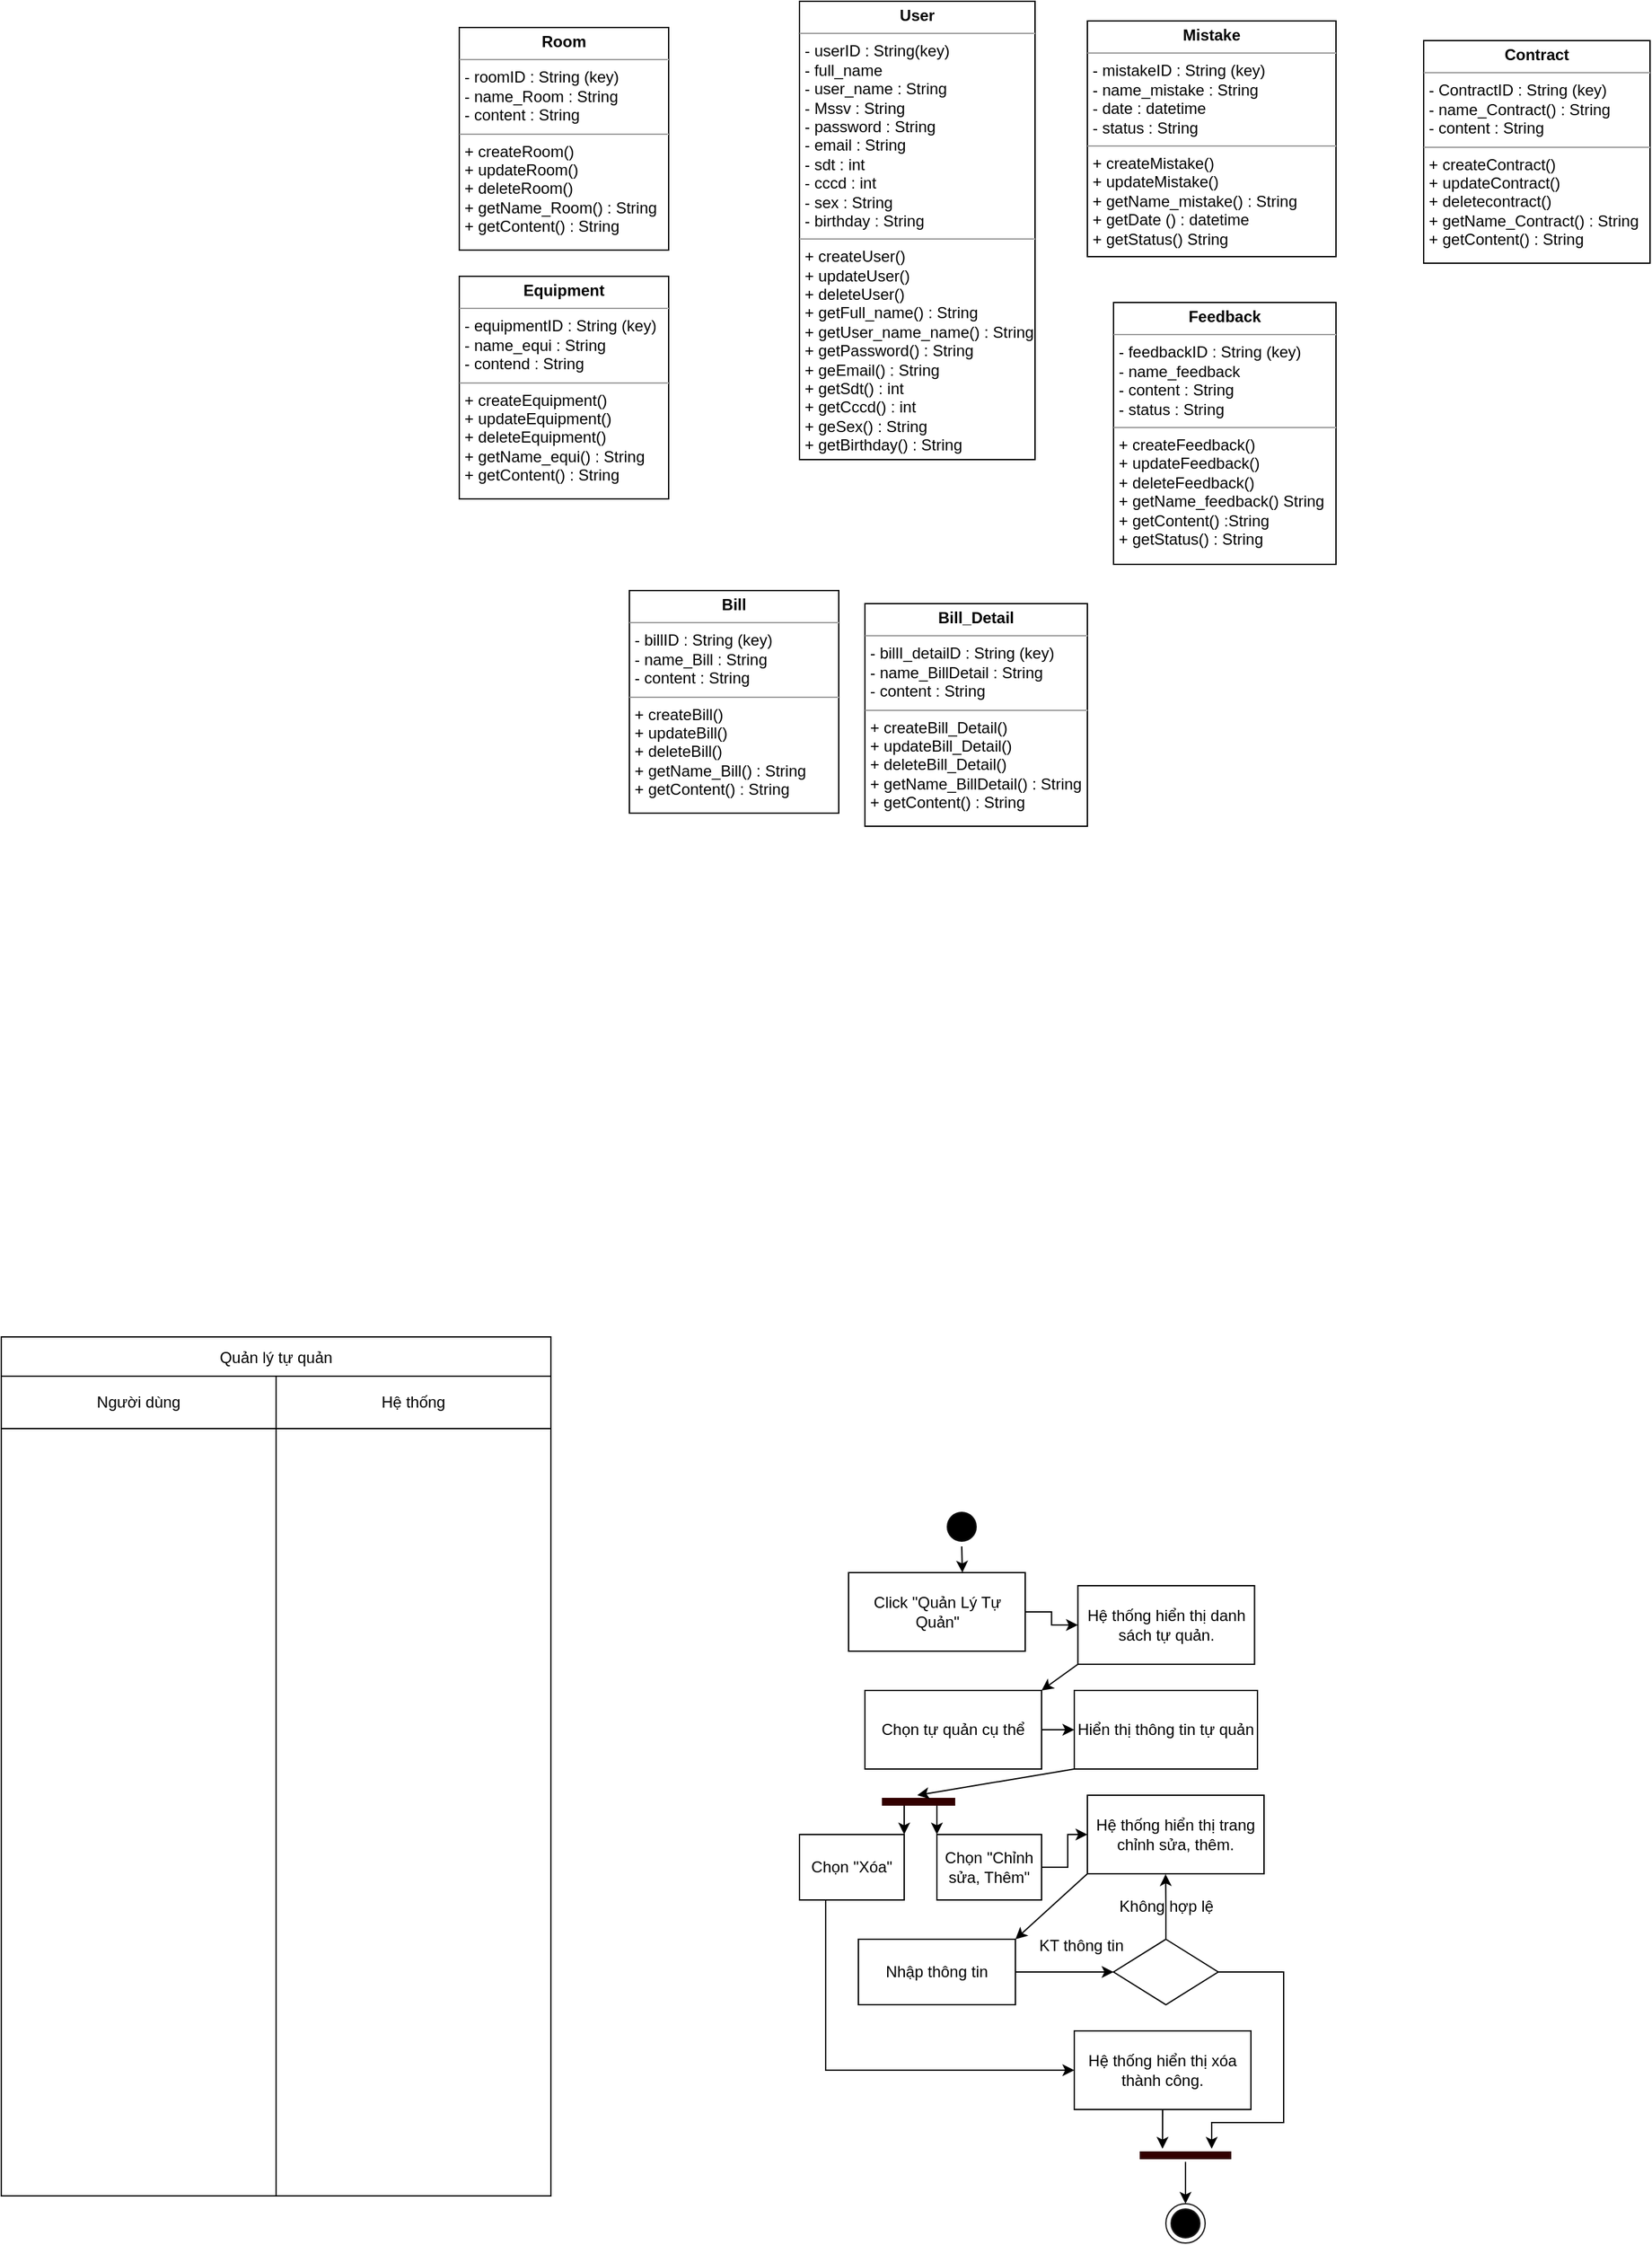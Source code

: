 <mxfile version="22.1.16" type="github">
  <diagram name="Trang-1" id="ub4iE0CZ1Mp9VNyecoae">
    <mxGraphModel dx="2345" dy="705" grid="1" gridSize="10" guides="1" tooltips="1" connect="1" arrows="1" fold="1" page="1" pageScale="1" pageWidth="827" pageHeight="1169" math="0" shadow="0">
      <root>
        <mxCell id="0" />
        <mxCell id="1" parent="0" />
        <mxCell id="cA_QavERVGoHL_NmuGd5-44" style="edgeStyle=orthogonalEdgeStyle;rounded=0;orthogonalLoop=1;jettySize=auto;html=1;exitX=1;exitY=0.5;exitDx=0;exitDy=0;entryX=0.5;entryY=0;entryDx=0;entryDy=0;" parent="1" edge="1">
          <mxGeometry relative="1" as="geometry">
            <mxPoint x="460" y="1675" as="sourcePoint" />
          </mxGeometry>
        </mxCell>
        <mxCell id="cA_QavERVGoHL_NmuGd5-60" value="&lt;p style=&quot;margin:0px;margin-top:4px;text-align:center;&quot;&gt;&lt;b&gt;User&lt;/b&gt;&lt;/p&gt;&lt;hr size=&quot;1&quot;&gt;&lt;p style=&quot;margin:0px;margin-left:4px;&quot;&gt;- userID : String(key)&lt;/p&gt;&lt;p style=&quot;margin:0px;margin-left:4px;&quot;&gt;- full_name&lt;/p&gt;&lt;p style=&quot;margin:0px;margin-left:4px;&quot;&gt;- user_name : String&lt;/p&gt;&lt;p style=&quot;margin:0px;margin-left:4px;&quot;&gt;- Mssv : String&lt;/p&gt;&lt;p style=&quot;margin:0px;margin-left:4px;&quot;&gt;- password : String&lt;/p&gt;&lt;p style=&quot;margin:0px;margin-left:4px;&quot;&gt;- email : String&lt;/p&gt;&lt;p style=&quot;margin:0px;margin-left:4px;&quot;&gt;- sdt : int&lt;/p&gt;&lt;p style=&quot;margin:0px;margin-left:4px;&quot;&gt;- cccd : int&lt;/p&gt;&lt;p style=&quot;margin:0px;margin-left:4px;&quot;&gt;- sex : String&lt;/p&gt;&lt;p style=&quot;margin:0px;margin-left:4px;&quot;&gt;- birthday : String&lt;/p&gt;&lt;hr size=&quot;1&quot;&gt;&lt;p style=&quot;margin:0px;margin-left:4px;&quot;&gt;+ createUser()&amp;nbsp;&lt;/p&gt;&lt;p style=&quot;margin:0px;margin-left:4px;&quot;&gt;+ updateUser()&lt;/p&gt;&lt;p style=&quot;margin:0px;margin-left:4px;&quot;&gt;+ deleteUser()&lt;/p&gt;&lt;p style=&quot;margin:0px;margin-left:4px;&quot;&gt;+ getFull_name() : String&lt;/p&gt;&lt;p style=&quot;border-color: var(--border-color); margin: 0px 0px 0px 4px;&quot;&gt;+ getUser_name_name() : String&lt;/p&gt;&lt;p style=&quot;border-color: var(--border-color); margin: 0px 0px 0px 4px;&quot;&gt;+ getPassword() : String&lt;/p&gt;&lt;p style=&quot;border-color: var(--border-color); margin: 0px 0px 0px 4px;&quot;&gt;+ geEmail() : String&lt;/p&gt;&lt;p style=&quot;border-color: var(--border-color); margin: 0px 0px 0px 4px;&quot;&gt;+ getSdt() : int&lt;/p&gt;&lt;p style=&quot;border-color: var(--border-color); margin: 0px 0px 0px 4px;&quot;&gt;+ getCccd() : int&lt;/p&gt;&lt;p style=&quot;border-color: var(--border-color); margin: 0px 0px 0px 4px;&quot;&gt;+ geSex() : String&lt;/p&gt;&lt;p style=&quot;border-color: var(--border-color); margin: 0px 0px 0px 4px;&quot;&gt;+ getBirthday() : String&lt;/p&gt;&lt;p style=&quot;border-color: var(--border-color); margin: 0px 0px 0px 4px;&quot;&gt;&lt;br&gt;&lt;/p&gt;" style="verticalAlign=top;align=left;overflow=fill;fontSize=12;fontFamily=Helvetica;html=1;whiteSpace=wrap;" parent="1" vertex="1">
          <mxGeometry x="350" y="690" width="180" height="350" as="geometry" />
        </mxCell>
        <mxCell id="cA_QavERVGoHL_NmuGd5-61" value="&lt;p style=&quot;margin:0px;margin-top:4px;text-align:center;&quot;&gt;&lt;b&gt;Mistake&lt;/b&gt;&lt;/p&gt;&lt;hr size=&quot;1&quot;&gt;&lt;p style=&quot;margin:0px;margin-left:4px;&quot;&gt;- mistakeID : String (key)&lt;/p&gt;&lt;p style=&quot;margin:0px;margin-left:4px;&quot;&gt;- name_mistake : String&lt;/p&gt;&lt;p style=&quot;margin:0px;margin-left:4px;&quot;&gt;- date : datetime&lt;/p&gt;&lt;p style=&quot;margin:0px;margin-left:4px;&quot;&gt;- status : String&lt;/p&gt;&lt;hr size=&quot;1&quot;&gt;&lt;p style=&quot;margin:0px;margin-left:4px;&quot;&gt;+ createMistake()&lt;/p&gt;&lt;p style=&quot;margin:0px;margin-left:4px;&quot;&gt;+ updateMistake()&lt;/p&gt;&lt;p style=&quot;margin:0px;margin-left:4px;&quot;&gt;+ getName_mistake() : String&lt;/p&gt;&lt;p style=&quot;margin:0px;margin-left:4px;&quot;&gt;+ getDate () : datetime&lt;/p&gt;&lt;p style=&quot;margin:0px;margin-left:4px;&quot;&gt;+ getStatus() String&lt;/p&gt;" style="verticalAlign=top;align=left;overflow=fill;fontSize=12;fontFamily=Helvetica;html=1;whiteSpace=wrap;" parent="1" vertex="1">
          <mxGeometry x="570" y="705" width="190" height="180" as="geometry" />
        </mxCell>
        <mxCell id="crh41KeEDs_YtKikNC4b-1" value="&lt;p style=&quot;margin:0px;margin-top:4px;text-align:center;&quot;&gt;&lt;b&gt;Feedback&lt;/b&gt;&lt;/p&gt;&lt;hr size=&quot;1&quot;&gt;&lt;p style=&quot;margin:0px;margin-left:4px;&quot;&gt;- feedbackID : String (key)&lt;/p&gt;&lt;p style=&quot;margin:0px;margin-left:4px;&quot;&gt;- name_feedback&lt;/p&gt;&lt;p style=&quot;margin:0px;margin-left:4px;&quot;&gt;- content : String&lt;/p&gt;&lt;p style=&quot;margin:0px;margin-left:4px;&quot;&gt;- status : String&lt;/p&gt;&lt;hr size=&quot;1&quot;&gt;&lt;p style=&quot;margin:0px;margin-left:4px;&quot;&gt;+ createFeedback()&lt;/p&gt;&lt;p style=&quot;margin:0px;margin-left:4px;&quot;&gt;+ updateFeedback()&lt;/p&gt;&lt;p style=&quot;margin:0px;margin-left:4px;&quot;&gt;+ deleteFeedback()&lt;/p&gt;&lt;p style=&quot;margin:0px;margin-left:4px;&quot;&gt;+ getName_feedback() String&lt;/p&gt;&lt;p style=&quot;margin:0px;margin-left:4px;&quot;&gt;+ getContent() :String&lt;/p&gt;&lt;p style=&quot;margin:0px;margin-left:4px;&quot;&gt;+ getStatus() : String&lt;/p&gt;" style="verticalAlign=top;align=left;overflow=fill;fontSize=12;fontFamily=Helvetica;html=1;whiteSpace=wrap;" parent="1" vertex="1">
          <mxGeometry x="590" y="920" width="170" height="200" as="geometry" />
        </mxCell>
        <mxCell id="crh41KeEDs_YtKikNC4b-2" value="&lt;p style=&quot;margin:0px;margin-top:4px;text-align:center;&quot;&gt;&lt;b&gt;Room&lt;/b&gt;&lt;/p&gt;&lt;hr size=&quot;1&quot;&gt;&lt;p style=&quot;margin:0px;margin-left:4px;&quot;&gt;- roomID : String (key)&lt;/p&gt;&lt;p style=&quot;margin:0px;margin-left:4px;&quot;&gt;- name_Room : String&lt;/p&gt;&lt;p style=&quot;margin:0px;margin-left:4px;&quot;&gt;- content : String&lt;/p&gt;&lt;hr size=&quot;1&quot;&gt;&lt;p style=&quot;margin:0px;margin-left:4px;&quot;&gt;+ createRoom()&lt;/p&gt;&lt;p style=&quot;margin:0px;margin-left:4px;&quot;&gt;+ updateRoom()&lt;/p&gt;&lt;p style=&quot;margin:0px;margin-left:4px;&quot;&gt;+ deleteRoom()&lt;/p&gt;&lt;p style=&quot;margin:0px;margin-left:4px;&quot;&gt;+ getName_Room() : String&lt;/p&gt;&lt;p style=&quot;margin:0px;margin-left:4px;&quot;&gt;+ getContent() : String&lt;/p&gt;" style="verticalAlign=top;align=left;overflow=fill;fontSize=12;fontFamily=Helvetica;html=1;whiteSpace=wrap;" parent="1" vertex="1">
          <mxGeometry x="90" y="710" width="160" height="170" as="geometry" />
        </mxCell>
        <mxCell id="crh41KeEDs_YtKikNC4b-3" value="&lt;p style=&quot;margin:0px;margin-top:4px;text-align:center;&quot;&gt;&lt;b&gt;Equipment&lt;/b&gt;&lt;br&gt;&lt;/p&gt;&lt;hr size=&quot;1&quot;&gt;&lt;p style=&quot;margin:0px;margin-left:4px;&quot;&gt;- equipmentID : String (key)&lt;/p&gt;&lt;p style=&quot;margin:0px;margin-left:4px;&quot;&gt;- name_equi : String&lt;/p&gt;&lt;p style=&quot;margin:0px;margin-left:4px;&quot;&gt;- contend : String&lt;/p&gt;&lt;hr size=&quot;1&quot;&gt;&lt;p style=&quot;margin:0px;margin-left:4px;&quot;&gt;+ createEquipment()&lt;/p&gt;&lt;p style=&quot;margin:0px;margin-left:4px;&quot;&gt;+ updateEquipment()&lt;/p&gt;&lt;p style=&quot;margin:0px;margin-left:4px;&quot;&gt;+ deleteEquipment()&lt;/p&gt;&lt;p style=&quot;margin:0px;margin-left:4px;&quot;&gt;+ getName_equi() : String&lt;/p&gt;&lt;p style=&quot;margin:0px;margin-left:4px;&quot;&gt;+ getContent() : String&lt;/p&gt;" style="verticalAlign=top;align=left;overflow=fill;fontSize=12;fontFamily=Helvetica;html=1;whiteSpace=wrap;" parent="1" vertex="1">
          <mxGeometry x="90" y="900" width="160" height="170" as="geometry" />
        </mxCell>
        <mxCell id="crh41KeEDs_YtKikNC4b-4" value="&lt;p style=&quot;margin:0px;margin-top:4px;text-align:center;&quot;&gt;&lt;b&gt;Contract&lt;/b&gt;&lt;/p&gt;&lt;hr size=&quot;1&quot;&gt;&lt;p style=&quot;margin:0px;margin-left:4px;&quot;&gt;- ContractID : String (key)&lt;/p&gt;&lt;p style=&quot;margin:0px;margin-left:4px;&quot;&gt;- name_Contract() : String&lt;/p&gt;&lt;p style=&quot;margin:0px;margin-left:4px;&quot;&gt;- content : String&lt;/p&gt;&lt;hr size=&quot;1&quot;&gt;&lt;p style=&quot;margin:0px;margin-left:4px;&quot;&gt;+ createContract()&lt;/p&gt;&lt;p style=&quot;margin:0px;margin-left:4px;&quot;&gt;+ updateContract()&lt;/p&gt;&lt;p style=&quot;margin:0px;margin-left:4px;&quot;&gt;+ deletecontract()&lt;/p&gt;&lt;p style=&quot;margin:0px;margin-left:4px;&quot;&gt;+ getName_Contract() : String&lt;/p&gt;&lt;p style=&quot;margin:0px;margin-left:4px;&quot;&gt;+ getContent() : String&lt;/p&gt;" style="verticalAlign=top;align=left;overflow=fill;fontSize=12;fontFamily=Helvetica;html=1;whiteSpace=wrap;" parent="1" vertex="1">
          <mxGeometry x="827" y="720" width="173" height="170" as="geometry" />
        </mxCell>
        <mxCell id="crh41KeEDs_YtKikNC4b-5" value="&lt;p style=&quot;margin:0px;margin-top:4px;text-align:center;&quot;&gt;&lt;b&gt;Bill&lt;/b&gt;&lt;/p&gt;&lt;hr size=&quot;1&quot;&gt;&lt;p style=&quot;margin:0px;margin-left:4px;&quot;&gt;- billID : String (key)&lt;/p&gt;&lt;p style=&quot;margin:0px;margin-left:4px;&quot;&gt;- name_Bill : String&lt;/p&gt;&lt;p style=&quot;margin:0px;margin-left:4px;&quot;&gt;- content : String&lt;/p&gt;&lt;hr size=&quot;1&quot;&gt;&lt;p style=&quot;margin:0px;margin-left:4px;&quot;&gt;+ createBill()&lt;/p&gt;&lt;p style=&quot;margin:0px;margin-left:4px;&quot;&gt;+ updateBill()&lt;/p&gt;&lt;p style=&quot;margin:0px;margin-left:4px;&quot;&gt;+ deleteBill()&lt;/p&gt;&lt;p style=&quot;margin:0px;margin-left:4px;&quot;&gt;+ getName_Bill() : String&lt;/p&gt;&lt;p style=&quot;margin:0px;margin-left:4px;&quot;&gt;+ getContent() : String&lt;/p&gt;" style="verticalAlign=top;align=left;overflow=fill;fontSize=12;fontFamily=Helvetica;html=1;whiteSpace=wrap;" parent="1" vertex="1">
          <mxGeometry x="220" y="1140" width="160" height="170" as="geometry" />
        </mxCell>
        <mxCell id="crh41KeEDs_YtKikNC4b-6" value="&lt;p style=&quot;margin:0px;margin-top:4px;text-align:center;&quot;&gt;&lt;b&gt;Bill_Detail&lt;/b&gt;&lt;/p&gt;&lt;hr size=&quot;1&quot;&gt;&lt;p style=&quot;margin:0px;margin-left:4px;&quot;&gt;- billI_detailD : String (key)&lt;/p&gt;&lt;p style=&quot;margin:0px;margin-left:4px;&quot;&gt;- name_BillDetail : String&lt;/p&gt;&lt;p style=&quot;margin:0px;margin-left:4px;&quot;&gt;- content : String&lt;/p&gt;&lt;hr size=&quot;1&quot;&gt;&lt;p style=&quot;margin:0px;margin-left:4px;&quot;&gt;+ createBill_Detail()&lt;/p&gt;&lt;p style=&quot;margin:0px;margin-left:4px;&quot;&gt;+ updateBill_Detail()&lt;/p&gt;&lt;p style=&quot;margin:0px;margin-left:4px;&quot;&gt;+ deleteBill_Detail()&lt;/p&gt;&lt;p style=&quot;margin:0px;margin-left:4px;&quot;&gt;+ getName_BillDetail() : String&lt;/p&gt;&lt;p style=&quot;margin:0px;margin-left:4px;&quot;&gt;+ getContent() : String&lt;/p&gt;" style="verticalAlign=top;align=left;overflow=fill;fontSize=12;fontFamily=Helvetica;html=1;whiteSpace=wrap;" parent="1" vertex="1">
          <mxGeometry x="400" y="1150" width="170" height="170" as="geometry" />
        </mxCell>
        <mxCell id="crh41KeEDs_YtKikNC4b-7" value="Quản lý tự quản" style="shape=table;startSize=30;container=1;collapsible=0;childLayout=tableLayout;" parent="1" vertex="1">
          <mxGeometry x="-260" y="1710" width="420" height="656" as="geometry" />
        </mxCell>
        <mxCell id="crh41KeEDs_YtKikNC4b-8" value="" style="shape=tableRow;horizontal=0;startSize=0;swimlaneHead=0;swimlaneBody=0;strokeColor=inherit;top=0;left=0;bottom=0;right=0;collapsible=0;dropTarget=0;fillColor=none;points=[[0,0.5],[1,0.5]];portConstraint=eastwest;" parent="crh41KeEDs_YtKikNC4b-7" vertex="1">
          <mxGeometry y="30" width="420" height="40" as="geometry" />
        </mxCell>
        <mxCell id="crh41KeEDs_YtKikNC4b-9" value="Người dùng" style="shape=partialRectangle;html=1;whiteSpace=wrap;connectable=0;strokeColor=inherit;overflow=hidden;fillColor=none;top=0;left=0;bottom=0;right=0;pointerEvents=1;" parent="crh41KeEDs_YtKikNC4b-8" vertex="1">
          <mxGeometry width="210" height="40" as="geometry">
            <mxRectangle width="210" height="40" as="alternateBounds" />
          </mxGeometry>
        </mxCell>
        <mxCell id="crh41KeEDs_YtKikNC4b-10" value="Hệ thống" style="shape=partialRectangle;html=1;whiteSpace=wrap;connectable=0;strokeColor=inherit;overflow=hidden;fillColor=none;top=0;left=0;bottom=0;right=0;pointerEvents=1;" parent="crh41KeEDs_YtKikNC4b-8" vertex="1">
          <mxGeometry x="210" width="210" height="40" as="geometry">
            <mxRectangle width="210" height="40" as="alternateBounds" />
          </mxGeometry>
        </mxCell>
        <mxCell id="crh41KeEDs_YtKikNC4b-11" value="" style="shape=tableRow;horizontal=0;startSize=0;swimlaneHead=0;swimlaneBody=0;strokeColor=inherit;top=0;left=0;bottom=0;right=0;collapsible=0;dropTarget=0;fillColor=none;points=[[0,0.5],[1,0.5]];portConstraint=eastwest;" parent="crh41KeEDs_YtKikNC4b-7" vertex="1">
          <mxGeometry y="70" width="420" height="586" as="geometry" />
        </mxCell>
        <mxCell id="crh41KeEDs_YtKikNC4b-12" value="" style="shape=partialRectangle;html=1;whiteSpace=wrap;connectable=0;strokeColor=inherit;overflow=hidden;fillColor=none;top=0;left=0;bottom=0;right=0;pointerEvents=1;" parent="crh41KeEDs_YtKikNC4b-11" vertex="1">
          <mxGeometry width="210" height="586" as="geometry">
            <mxRectangle width="210" height="586" as="alternateBounds" />
          </mxGeometry>
        </mxCell>
        <mxCell id="crh41KeEDs_YtKikNC4b-13" value="" style="shape=partialRectangle;html=1;whiteSpace=wrap;connectable=0;strokeColor=inherit;overflow=hidden;fillColor=none;top=0;left=0;bottom=0;right=0;pointerEvents=1;" parent="crh41KeEDs_YtKikNC4b-11" vertex="1">
          <mxGeometry x="210" width="210" height="586" as="geometry">
            <mxRectangle width="210" height="586" as="alternateBounds" />
          </mxGeometry>
        </mxCell>
        <mxCell id="crh41KeEDs_YtKikNC4b-14" value="" style="ellipse;html=1;shape=endState;fillColor=#000000;strokeColor=#1f1e1e;" parent="1" vertex="1">
          <mxGeometry x="630" y="2372" width="30" height="30" as="geometry" />
        </mxCell>
        <mxCell id="crh41KeEDs_YtKikNC4b-69" style="edgeStyle=orthogonalEdgeStyle;rounded=0;orthogonalLoop=1;jettySize=auto;html=1;exitX=0.5;exitY=1;exitDx=0;exitDy=0;" parent="1" source="crh41KeEDs_YtKikNC4b-15" edge="1">
          <mxGeometry relative="1" as="geometry">
            <mxPoint x="474.471" y="1890" as="targetPoint" />
          </mxGeometry>
        </mxCell>
        <mxCell id="crh41KeEDs_YtKikNC4b-15" value="" style="ellipse;html=1;shape=startState;fillColor=#000000;strokeColor=#121212;" parent="1" vertex="1">
          <mxGeometry x="459" y="1840" width="30" height="30" as="geometry" />
        </mxCell>
        <mxCell id="crh41KeEDs_YtKikNC4b-29" style="edgeStyle=orthogonalEdgeStyle;rounded=0;orthogonalLoop=1;jettySize=auto;html=1;exitX=1;exitY=0.5;exitDx=0;exitDy=0;entryX=0;entryY=0.5;entryDx=0;entryDy=0;" parent="1" source="crh41KeEDs_YtKikNC4b-17" target="crh41KeEDs_YtKikNC4b-20" edge="1">
          <mxGeometry relative="1" as="geometry" />
        </mxCell>
        <mxCell id="crh41KeEDs_YtKikNC4b-17" value="Click &quot;Quản Lý Tự Quản&quot;" style="rounded=0;whiteSpace=wrap;html=1;" parent="1" vertex="1">
          <mxGeometry x="387.5" y="1890" width="135" height="60" as="geometry" />
        </mxCell>
        <mxCell id="crh41KeEDs_YtKikNC4b-98" style="rounded=0;orthogonalLoop=1;jettySize=auto;html=1;exitX=0;exitY=1;exitDx=0;exitDy=0;entryX=1;entryY=0;entryDx=0;entryDy=0;" parent="1" source="crh41KeEDs_YtKikNC4b-20" target="crh41KeEDs_YtKikNC4b-70" edge="1">
          <mxGeometry relative="1" as="geometry" />
        </mxCell>
        <mxCell id="crh41KeEDs_YtKikNC4b-20" value="Hệ thống hiển thị danh sách tự quản." style="rounded=0;whiteSpace=wrap;html=1;" parent="1" vertex="1">
          <mxGeometry x="562.75" y="1900" width="135" height="60" as="geometry" />
        </mxCell>
        <mxCell id="crh41KeEDs_YtKikNC4b-85" style="edgeStyle=orthogonalEdgeStyle;rounded=0;orthogonalLoop=1;jettySize=auto;html=1;exitX=1;exitY=0.5;exitDx=0;exitDy=0;entryX=0;entryY=0.5;entryDx=0;entryDy=0;" parent="1" source="crh41KeEDs_YtKikNC4b-50" target="crh41KeEDs_YtKikNC4b-55" edge="1">
          <mxGeometry relative="1" as="geometry" />
        </mxCell>
        <mxCell id="crh41KeEDs_YtKikNC4b-50" value="Chọn &quot;Chỉnh sửa, Thêm&quot;" style="rounded=0;whiteSpace=wrap;html=1;" parent="1" vertex="1">
          <mxGeometry x="455" y="2090" width="80" height="50" as="geometry" />
        </mxCell>
        <mxCell id="crh41KeEDs_YtKikNC4b-58" style="rounded=0;orthogonalLoop=1;jettySize=auto;html=1;exitX=0;exitY=1;exitDx=0;exitDy=0;entryX=1;entryY=0;entryDx=0;entryDy=0;" parent="1" source="crh41KeEDs_YtKikNC4b-55" target="crh41KeEDs_YtKikNC4b-57" edge="1">
          <mxGeometry relative="1" as="geometry" />
        </mxCell>
        <mxCell id="crh41KeEDs_YtKikNC4b-55" value="Hệ thống hiển thị trang chỉnh sửa, thêm." style="rounded=0;whiteSpace=wrap;html=1;" parent="1" vertex="1">
          <mxGeometry x="570" y="2060" width="135" height="60" as="geometry" />
        </mxCell>
        <mxCell id="crh41KeEDs_YtKikNC4b-57" value="Nhập thông tin" style="rounded=0;whiteSpace=wrap;html=1;" parent="1" vertex="1">
          <mxGeometry x="395" y="2170" width="120" height="50" as="geometry" />
        </mxCell>
        <mxCell id="crh41KeEDs_YtKikNC4b-59" value="" style="rhombus;whiteSpace=wrap;html=1;" parent="1" vertex="1">
          <mxGeometry x="590" y="2170" width="80" height="50" as="geometry" />
        </mxCell>
        <mxCell id="crh41KeEDs_YtKikNC4b-60" style="edgeStyle=orthogonalEdgeStyle;rounded=0;orthogonalLoop=1;jettySize=auto;html=1;exitX=1;exitY=0.5;exitDx=0;exitDy=0;entryX=0;entryY=0.5;entryDx=0;entryDy=0;" parent="1" source="crh41KeEDs_YtKikNC4b-57" target="crh41KeEDs_YtKikNC4b-59" edge="1">
          <mxGeometry relative="1" as="geometry" />
        </mxCell>
        <mxCell id="crh41KeEDs_YtKikNC4b-61" value="KT thông tin" style="text;html=1;align=center;verticalAlign=middle;resizable=0;points=[];autosize=1;strokeColor=none;fillColor=none;" parent="1" vertex="1">
          <mxGeometry x="520" y="2160" width="90" height="30" as="geometry" />
        </mxCell>
        <mxCell id="crh41KeEDs_YtKikNC4b-63" value="Không hợp lệ" style="text;html=1;align=center;verticalAlign=middle;resizable=0;points=[];autosize=1;strokeColor=none;fillColor=none;" parent="1" vertex="1">
          <mxGeometry x="580" y="2130" width="100" height="30" as="geometry" />
        </mxCell>
        <mxCell id="crh41KeEDs_YtKikNC4b-64" style="edgeStyle=orthogonalEdgeStyle;rounded=0;orthogonalLoop=1;jettySize=auto;html=1;exitX=0.5;exitY=0;exitDx=0;exitDy=0;entryX=0.443;entryY=1.005;entryDx=0;entryDy=0;entryPerimeter=0;" parent="1" source="crh41KeEDs_YtKikNC4b-59" target="crh41KeEDs_YtKikNC4b-55" edge="1">
          <mxGeometry relative="1" as="geometry" />
        </mxCell>
        <mxCell id="crh41KeEDs_YtKikNC4b-97" style="edgeStyle=orthogonalEdgeStyle;rounded=0;orthogonalLoop=1;jettySize=auto;html=1;exitX=1;exitY=0.5;exitDx=0;exitDy=0;entryX=0;entryY=0.5;entryDx=0;entryDy=0;" parent="1" source="crh41KeEDs_YtKikNC4b-70" target="crh41KeEDs_YtKikNC4b-71" edge="1">
          <mxGeometry relative="1" as="geometry" />
        </mxCell>
        <mxCell id="crh41KeEDs_YtKikNC4b-70" value="Chọn tự quản cụ thể" style="rounded=0;whiteSpace=wrap;html=1;" parent="1" vertex="1">
          <mxGeometry x="400" y="1980" width="135" height="60" as="geometry" />
        </mxCell>
        <mxCell id="crh41KeEDs_YtKikNC4b-71" value="Hiển thị thông tin tự quản" style="rounded=0;whiteSpace=wrap;html=1;" parent="1" vertex="1">
          <mxGeometry x="560" y="1980" width="140" height="60" as="geometry" />
        </mxCell>
        <mxCell id="crh41KeEDs_YtKikNC4b-87" style="edgeStyle=orthogonalEdgeStyle;rounded=0;orthogonalLoop=1;jettySize=auto;html=1;exitX=0.25;exitY=1;exitDx=0;exitDy=0;entryX=0;entryY=0.5;entryDx=0;entryDy=0;" parent="1" source="crh41KeEDs_YtKikNC4b-72" target="crh41KeEDs_YtKikNC4b-86" edge="1">
          <mxGeometry relative="1" as="geometry" />
        </mxCell>
        <mxCell id="crh41KeEDs_YtKikNC4b-72" value="Chọn &quot;Xóa&quot;" style="rounded=0;whiteSpace=wrap;html=1;" parent="1" vertex="1">
          <mxGeometry x="350" y="2090" width="80" height="50" as="geometry" />
        </mxCell>
        <mxCell id="crh41KeEDs_YtKikNC4b-83" style="edgeStyle=orthogonalEdgeStyle;rounded=0;orthogonalLoop=1;jettySize=auto;html=1;exitX=0.25;exitY=0.5;exitDx=0;exitDy=0;exitPerimeter=0;entryX=1;entryY=0;entryDx=0;entryDy=0;" parent="1" source="crh41KeEDs_YtKikNC4b-74" target="crh41KeEDs_YtKikNC4b-72" edge="1">
          <mxGeometry relative="1" as="geometry" />
        </mxCell>
        <mxCell id="crh41KeEDs_YtKikNC4b-84" style="edgeStyle=orthogonalEdgeStyle;rounded=0;orthogonalLoop=1;jettySize=auto;html=1;exitX=0.75;exitY=0.5;exitDx=0;exitDy=0;exitPerimeter=0;entryX=0;entryY=0;entryDx=0;entryDy=0;" parent="1" source="crh41KeEDs_YtKikNC4b-74" target="crh41KeEDs_YtKikNC4b-50" edge="1">
          <mxGeometry relative="1" as="geometry" />
        </mxCell>
        <mxCell id="crh41KeEDs_YtKikNC4b-74" value="" style="shape=line;html=1;strokeWidth=6;strokeColor=#330000;" parent="1" vertex="1">
          <mxGeometry x="413" y="2060" width="56" height="10" as="geometry" />
        </mxCell>
        <mxCell id="crh41KeEDs_YtKikNC4b-77" style="rounded=0;orthogonalLoop=1;jettySize=auto;html=1;exitX=0;exitY=1;exitDx=0;exitDy=0;" parent="1" source="crh41KeEDs_YtKikNC4b-71" edge="1">
          <mxGeometry relative="1" as="geometry">
            <mxPoint x="440" y="2060" as="targetPoint" />
          </mxGeometry>
        </mxCell>
        <mxCell id="crh41KeEDs_YtKikNC4b-90" style="edgeStyle=orthogonalEdgeStyle;rounded=0;orthogonalLoop=1;jettySize=auto;html=1;exitX=0.5;exitY=1;exitDx=0;exitDy=0;" parent="1" source="crh41KeEDs_YtKikNC4b-86" edge="1">
          <mxGeometry relative="1" as="geometry">
            <mxPoint x="627.412" y="2330" as="targetPoint" />
          </mxGeometry>
        </mxCell>
        <mxCell id="crh41KeEDs_YtKikNC4b-86" value="Hệ thống hiển thị xóa thành công." style="rounded=0;whiteSpace=wrap;html=1;" parent="1" vertex="1">
          <mxGeometry x="560" y="2240" width="135" height="60" as="geometry" />
        </mxCell>
        <mxCell id="crh41KeEDs_YtKikNC4b-88" value="" style="shape=line;html=1;strokeWidth=6;strokeColor=#330000;rotation=0;" parent="1" vertex="1">
          <mxGeometry x="610" y="2330" width="70" height="10" as="geometry" />
        </mxCell>
        <mxCell id="crh41KeEDs_YtKikNC4b-92" style="edgeStyle=orthogonalEdgeStyle;rounded=0;orthogonalLoop=1;jettySize=auto;html=1;exitX=1;exitY=0.5;exitDx=0;exitDy=0;" parent="1" source="crh41KeEDs_YtKikNC4b-59" edge="1">
          <mxGeometry relative="1" as="geometry">
            <mxPoint x="665" y="2330" as="targetPoint" />
            <Array as="points">
              <mxPoint x="720" y="2195" />
              <mxPoint x="720" y="2310" />
              <mxPoint x="665" y="2310" />
            </Array>
          </mxGeometry>
        </mxCell>
        <mxCell id="crh41KeEDs_YtKikNC4b-96" style="edgeStyle=orthogonalEdgeStyle;rounded=0;orthogonalLoop=1;jettySize=auto;html=1;entryX=0.5;entryY=0;entryDx=0;entryDy=0;" parent="1" source="crh41KeEDs_YtKikNC4b-88" target="crh41KeEDs_YtKikNC4b-14" edge="1">
          <mxGeometry relative="1" as="geometry">
            <mxPoint x="672.706" y="2420" as="targetPoint" />
            <mxPoint x="780" y="2450" as="sourcePoint" />
          </mxGeometry>
        </mxCell>
      </root>
    </mxGraphModel>
  </diagram>
</mxfile>
